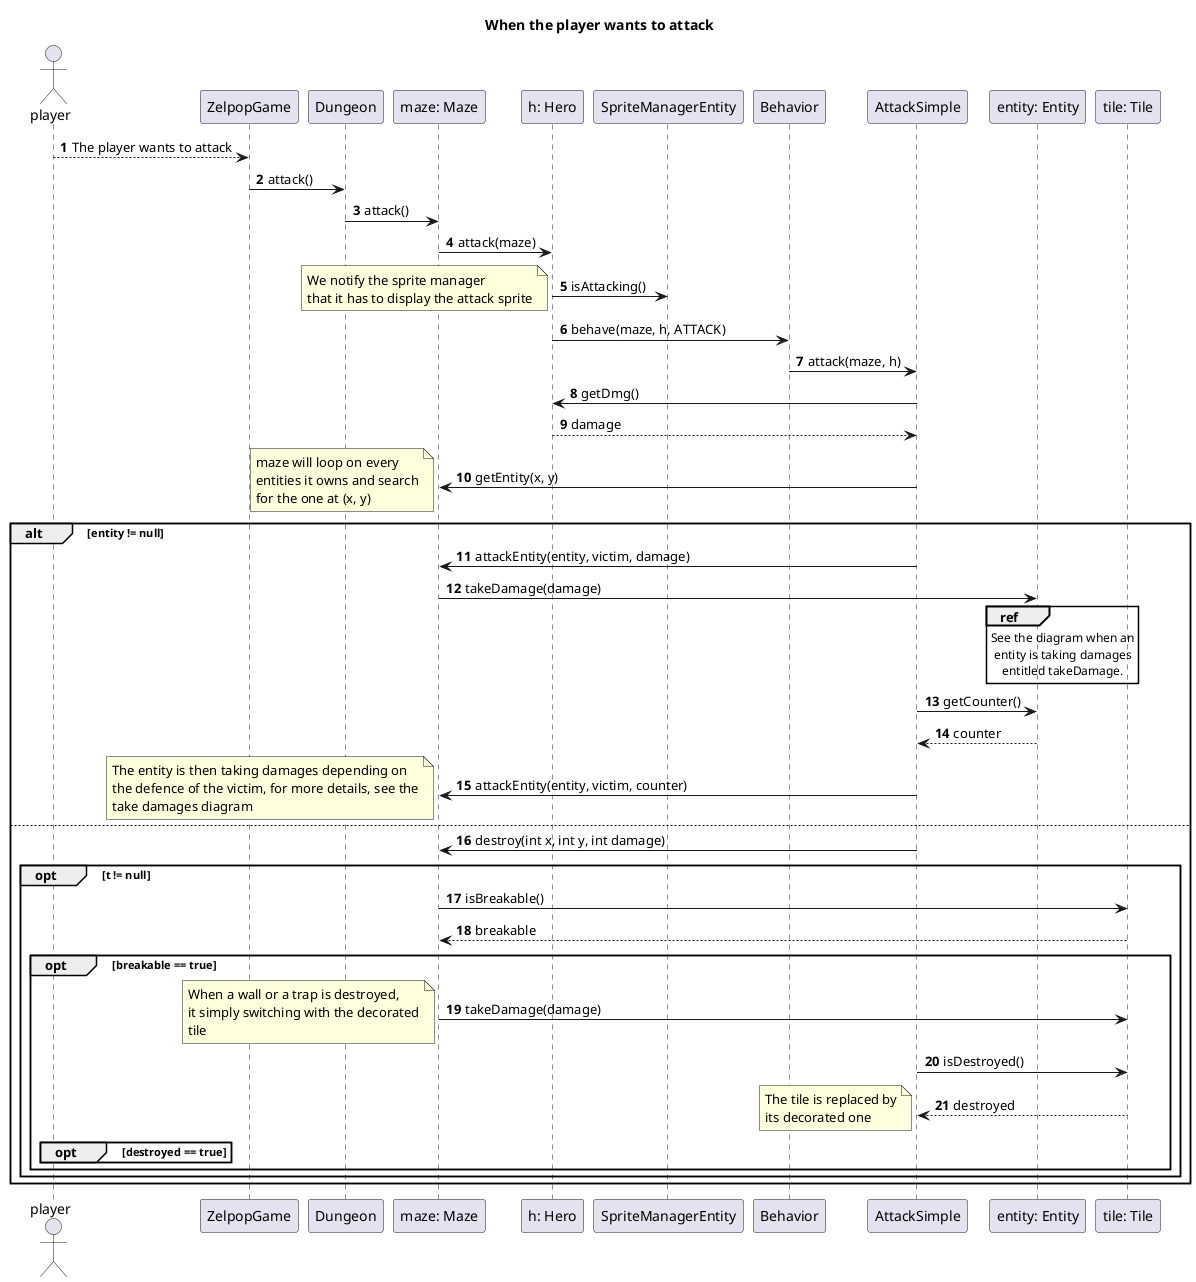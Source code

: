 @startuml

title When the player wants to attack
autonumber

actor player

participant ZelpopGame as z
participant Dungeon as d
participant "maze: Maze" as m
participant "h: Hero" as h
participant "SpriteManagerEntity" as sme
participant Behavior as b
participant AttackSimple as as
participant "entity: Entity" as e
participant "tile: Tile" as t


player --> z: The player wants to attack

z -> d: attack()

d -> m: attack()

m -> h: attack(maze)

h -> sme: isAttacking()
note left
We notify the sprite manager
that it has to display the attack sprite
end note

h -> b: behave(maze, h, ATTACK)

b -> as: attack(maze, h)

as -> h: getDmg()

h --> as: damage

as -> m: getEntity(x, y)

note left
maze will loop on every
entities it owns and search
for the one at (x, y)
end note


alt entity != null

    as -> m: attackEntity(entity, victim, damage)

    m -> e: takeDamage(damage)

    ref over e
        See the diagram when an
        entity is taking damages
        entitled takeDamage.
    end ref

    as -> e: getCounter()

    e --> as: counter

    as -> m: attackEntity(entity, victim, counter)
    note left
    The entity is then taking damages depending on
    the defence of the victim, for more details, see the
    take damages diagram
    end note

else

    as -> m: destroy(int x, int y, int damage)

    opt t != null

        m -> t: isBreakable()

        t --> m: breakable

        opt breakable == true

            m -> t: takeDamage(damage)
            note left
            When a wall or a trap is destroyed,
            it simply switching with the decorated
            tile
            end note

            as -> t: isDestroyed()

            t --> as: destroyed

            opt destroyed == true

                note left
                    The tile is replaced by
                    its decorated one
                end note

            end

        end

    end
end


@enduml